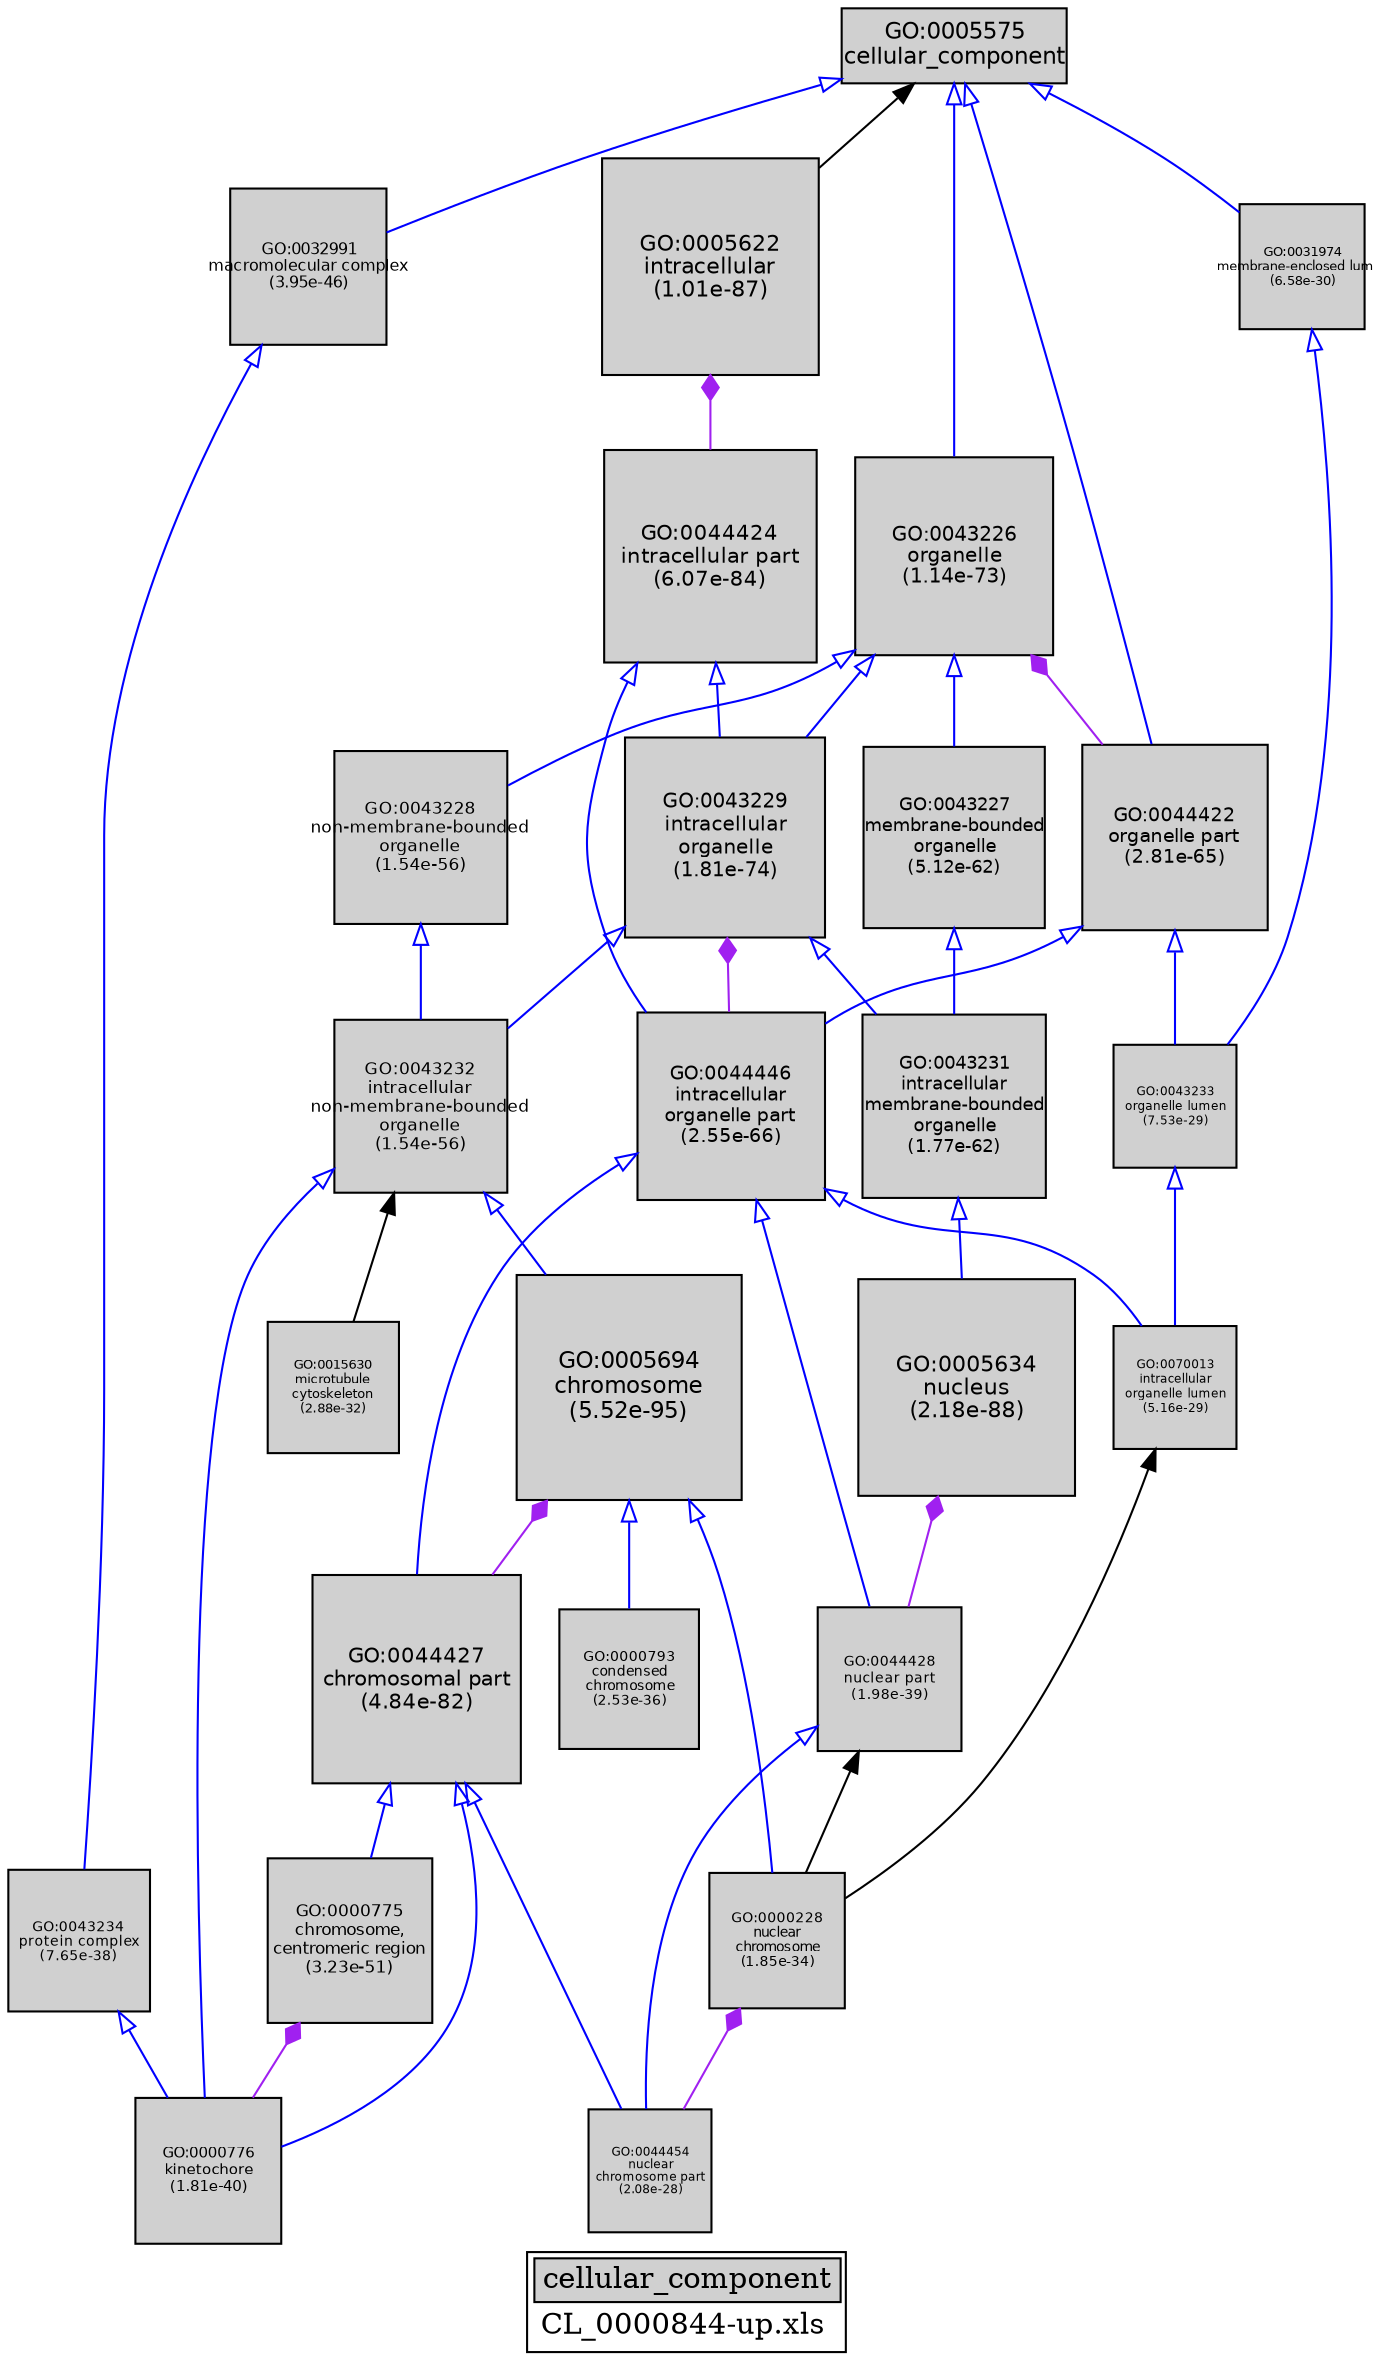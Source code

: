 digraph "cellular_component" {
graph [ bgcolor = "#FFFFFF", label = <<TABLE COLOR="black" BGCOLOR="white"><TR><TD COLSPAN="2" BGCOLOR="#D0D0D0"><FONT COLOR="black">cellular_component</FONT></TD></TR><TR><TD BORDER="0">CL_0000844-up.xls</TD></TR></TABLE>> ];
node [ fontname = "Helvetica" ];

subgraph "nodes" {

node [ style = "filled", fixedsize = "true", width = 1, shape = "box", fontsize = 9, fillcolor = "#D0D0D0", fontcolor = "black", color = "black" ];

"GO:0043227" [ URL = "#GO:0043227", label = <<TABLE BORDER="0"><TR><TD>GO:0043227<BR/>membrane-bounded<BR/>organelle<BR/>(5.12e-62)</TD></TR></TABLE>>, width = 1.21101266362, shape = "box", fontsize = 8.71929117809, height = 1.21101266362 ];
"GO:0044454" [ URL = "#GO:0044454", label = <<TABLE BORDER="0"><TR><TD>GO:0044454<BR/>nuclear<BR/>chromosome part<BR/>(2.08e-28)</TD></TR></TABLE>>, width = 0.817231551778, shape = "box", fontsize = 5.8840671728, height = 0.817231551778 ];
"GO:0043233" [ URL = "#GO:0043233", label = <<TABLE BORDER="0"><TR><TD>GO:0043233<BR/>organelle lumen<BR/>(7.53e-29)</TD></TR></TABLE>>, width = 0.82361105997, shape = "box", fontsize = 5.92999963178, height = 0.82361105997 ];
"GO:0005634" [ URL = "#GO:0005634", label = <<TABLE BORDER="0"><TR><TD>GO:0005634<BR/>nucleus<BR/>(2.18e-88)</TD></TR></TABLE>>, width = 1.44681017689, shape = "box", fontsize = 10.4170332736, height = 1.44681017689 ];
"GO:0043231" [ URL = "#GO:0043231", label = <<TABLE BORDER="0"><TR><TD>GO:0043231<BR/>intracellular<BR/>membrane-bounded<BR/>organelle<BR/>(1.77e-62)</TD></TR></TABLE>>, width = 1.2155329991, shape = "box", fontsize = 8.75183759352, height = 1.2155329991 ];
"GO:0043234" [ URL = "#GO:0043234", label = <<TABLE BORDER="0"><TR><TD>GO:0043234<BR/>protein complex<BR/>(7.65e-38)</TD></TR></TABLE>>, width = 0.944483176429, shape = "box", fontsize = 6.80027887029, height = 0.944483176429 ];
"GO:0031974" [ URL = "#GO:0031974", label = <<TABLE BORDER="0"><TR><TD>GO:0031974<BR/>membrane-enclosed lumen<BR/>(6.58e-30)</TD></TR></TABLE>>, width = 0.838744653381, shape = "box", fontsize = 6.03896150435, height = 0.838744653381 ];
"GO:0043228" [ URL = "#GO:0043228", label = <<TABLE BORDER="0"><TR><TD>GO:0043228<BR/>non-membrane-bounded<BR/>organelle<BR/>(1.54e-56)</TD></TR></TABLE>>, width = 1.15601502699, shape = "box", fontsize = 8.32330819434, height = 1.15601502699 ];
"GO:0044422" [ URL = "#GO:0044422", label = <<TABLE BORDER="0"><TR><TD>GO:0044422<BR/>organelle part<BR/>(2.81e-65)</TD></TR></TABLE>>, width = 1.24259078781, shape = "box", fontsize = 8.94665367222, height = 1.24259078781 ];
"GO:0044428" [ URL = "#GO:0044428", label = <<TABLE BORDER="0"><TR><TD>GO:0044428<BR/>nuclear part<BR/>(1.98e-39)</TD></TR></TABLE>>, width = 0.96423794839, shape = "box", fontsize = 6.94251322841, height = 0.96423794839 ];
"GO:0044446" [ URL = "#GO:0044446", label = <<TABLE BORDER="0"><TR><TD>GO:0044446<BR/>intracellular<BR/>organelle part<BR/>(2.55e-66)</TD></TR></TABLE>>, width = 1.25252060887, shape = "box", fontsize = 9.01814838385, height = 1.25252060887 ];
"GO:0015630" [ URL = "#GO:0015630", label = <<TABLE BORDER="0"><TR><TD>GO:0015630<BR/>microtubule<BR/>cytoskeleton<BR/>(2.88e-32)</TD></TR></TABLE>>, width = 0.871529209817, shape = "box", fontsize = 6.27501031068, height = 0.871529209817 ];
"GO:0005622" [ URL = "#GO:0005622", label = <<TABLE BORDER="0"><TR><TD>GO:0005622<BR/>intracellular<BR/>(1.01e-87)</TD></TR></TABLE>>, width = 1.44131069146, shape = "box", fontsize = 10.3774369785, height = 1.44131069146 ];
"GO:0044424" [ URL = "#GO:0044424", label = <<TABLE BORDER="0"><TR><TD>GO:0044424<BR/>intracellular part<BR/>(6.07e-84)</TD></TR></TABLE>>, width = 1.40982855194, shape = "box", fontsize = 10.150765574, height = 1.40982855194 ];
"GO:0044427" [ URL = "#GO:0044427", label = <<TABLE BORDER="0"><TR><TD>GO:0044427<BR/>chromosomal part<BR/>(4.84e-82)</TD></TR></TABLE>>, width = 1.39370642381, shape = "box", fontsize = 10.0346862514, height = 1.39370642381 ];
"GO:0070013" [ URL = "#GO:0070013", label = <<TABLE BORDER="0"><TR><TD>GO:0070013<BR/>intracellular<BR/>organelle lumen<BR/>(5.16e-29)</TD></TR></TABLE>>, width = 0.825972159005, shape = "box", fontsize = 5.94699954483, height = 0.825972159005 ];
"GO:0043226" [ URL = "#GO:0043226", label = <<TABLE BORDER="0"><TR><TD>GO:0043226<BR/>organelle<BR/>(1.14e-73)</TD></TR></TABLE>>, width = 1.32040814762, shape = "box", fontsize = 9.50693866286, height = 1.32040814762 ];
"GO:0000775" [ URL = "#GO:0000775", label = <<TABLE BORDER="0"><TR><TD>GO:0000775<BR/>chromosome,<BR/>centromeric region<BR/>(3.23e-51)</TD></TR></TABLE>>, width = 1.09995194073, shape = "box", fontsize = 7.91965397324, height = 1.09995194073 ];
"GO:0000776" [ URL = "#GO:0000776", label = <<TABLE BORDER="0"><TR><TD>GO:0000776<BR/>kinetochore<BR/>(1.81e-40)</TD></TR></TABLE>>, width = 0.976962361897, shape = "box", fontsize = 7.03412900566, height = 0.976962361897 ];
"GO:0043232" [ URL = "#GO:0043232", label = <<TABLE BORDER="0"><TR><TD>GO:0043232<BR/>intracellular<BR/>non-membrane-bounded<BR/>organelle<BR/>(1.54e-56)</TD></TR></TABLE>>, width = 1.15601502699, shape = "box", fontsize = 8.32330819434, height = 1.15601502699 ];
"GO:0000793" [ URL = "#GO:0000793", label = <<TABLE BORDER="0"><TR><TD>GO:0000793<BR/>condensed<BR/>chromosome<BR/>(2.53e-36)</TD></TR></TABLE>>, width = 0.925176900195, shape = "box", fontsize = 6.66127368141, height = 0.925176900195 ];
"GO:0000228" [ URL = "#GO:0000228", label = <<TABLE BORDER="0"><TR><TD>GO:0000228<BR/>nuclear<BR/>chromosome<BR/>(1.85e-34)</TD></TR></TABLE>>, width = 0.900911037451, shape = "box", fontsize = 6.48655946965, height = 0.900911037451 ];
"GO:0005694" [ URL = "#GO:0005694", label = <<TABLE BORDER="0"><TR><TD>GO:0005694<BR/>chromosome<BR/>(5.52e-95)</TD></TR></TABLE>>, width = 1.5, shape = "box", fontsize = 10.8, height = 1.5 ];
"GO:0032991" [ URL = "#GO:0032991", label = <<TABLE BORDER="0"><TR><TD>GO:0032991<BR/>macromolecular complex<BR/>(3.95e-46)</TD></TR></TABLE>>, width = 1.04354742912, shape = "box", fontsize = 7.51354148969, height = 1.04354742912 ];
"GO:0005575" [ URL = "#GO:0005575", label = <<TABLE BORDER="0"><TR><TD>GO:0005575<BR/>cellular_component</TD></TR></TABLE>>, width = 1.5, shape = "box", fontsize = 10.8 ];
"GO:0043229" [ URL = "#GO:0043229", label = <<TABLE BORDER="0"><TR><TD>GO:0043229<BR/>intracellular<BR/>organelle<BR/>(1.81e-74)</TD></TR></TABLE>>, width = 1.32758269911, shape = "box", fontsize = 9.55859543362, height = 1.32758269911 ];
}
subgraph "edges" {


edge [ dir = "back", weight = 1 ];
subgraph "regulates" {


edge [ color = "cyan", arrowtail = "none" ];
subgraph "positive" {


edge [ color = "green", arrowtail = "vee" ];
}
subgraph "negative" {


edge [ color = "red", arrowtail = "tee" ];
}
}
subgraph "part_of" {


edge [ color = "purple", arrowtail = "diamond", weight = 2.5 ];
"GO:0005694" -> "GO:0044427";
"GO:0043226" -> "GO:0044422";
"GO:0005634" -> "GO:0044428";
"GO:0000775" -> "GO:0000776";
"GO:0000228" -> "GO:0044454";
"GO:0005622" -> "GO:0044424";
"GO:0043229" -> "GO:0044446";
}
subgraph "is_a" {


edge [ color = "blue", arrowtail = "empty", weight = 5.0 ];
"GO:0043229" -> "GO:0043231";
"GO:0043232" -> "GO:0005694";
"GO:0005575" -> "GO:0031974";
"GO:0043228" -> "GO:0043232";
"GO:0044427" -> "GO:0044454";
"GO:0044446" -> "GO:0070013";
"GO:0005575" -> "GO:0032991";
"GO:0044427" -> "GO:0000776";
"GO:0005694" -> "GO:0000793";
"GO:0005694" -> "GO:0000228";
"GO:0044422" -> "GO:0044446";
"GO:0005575" -> "GO:0044422";
"GO:0032991" -> "GO:0043234";
"GO:0044422" -> "GO:0043233";
"GO:0044446" -> "GO:0044427";
"GO:0043233" -> "GO:0070013";
"GO:0043232" -> "GO:0000776";
"GO:0044446" -> "GO:0044428";
"GO:0043226" -> "GO:0043229";
"GO:0043226" -> "GO:0043228";
"GO:0043227" -> "GO:0043231";
"GO:0044424" -> "GO:0043229";
"GO:0044427" -> "GO:0000775";
"GO:0044428" -> "GO:0044454";
"GO:0043229" -> "GO:0043232";
"GO:0031974" -> "GO:0043233";
"GO:0005575" -> "GO:0043226";
"GO:0043226" -> "GO:0043227";
"GO:0044424" -> "GO:0044446";
"GO:0043231" -> "GO:0005634";
"GO:0043234" -> "GO:0000776";
}
"GO:0070013" -> "GO:0000228";
"GO:0043232" -> "GO:0015630";
"GO:0005575" -> "GO:0005622";
"GO:0044428" -> "GO:0000228";
}
}
